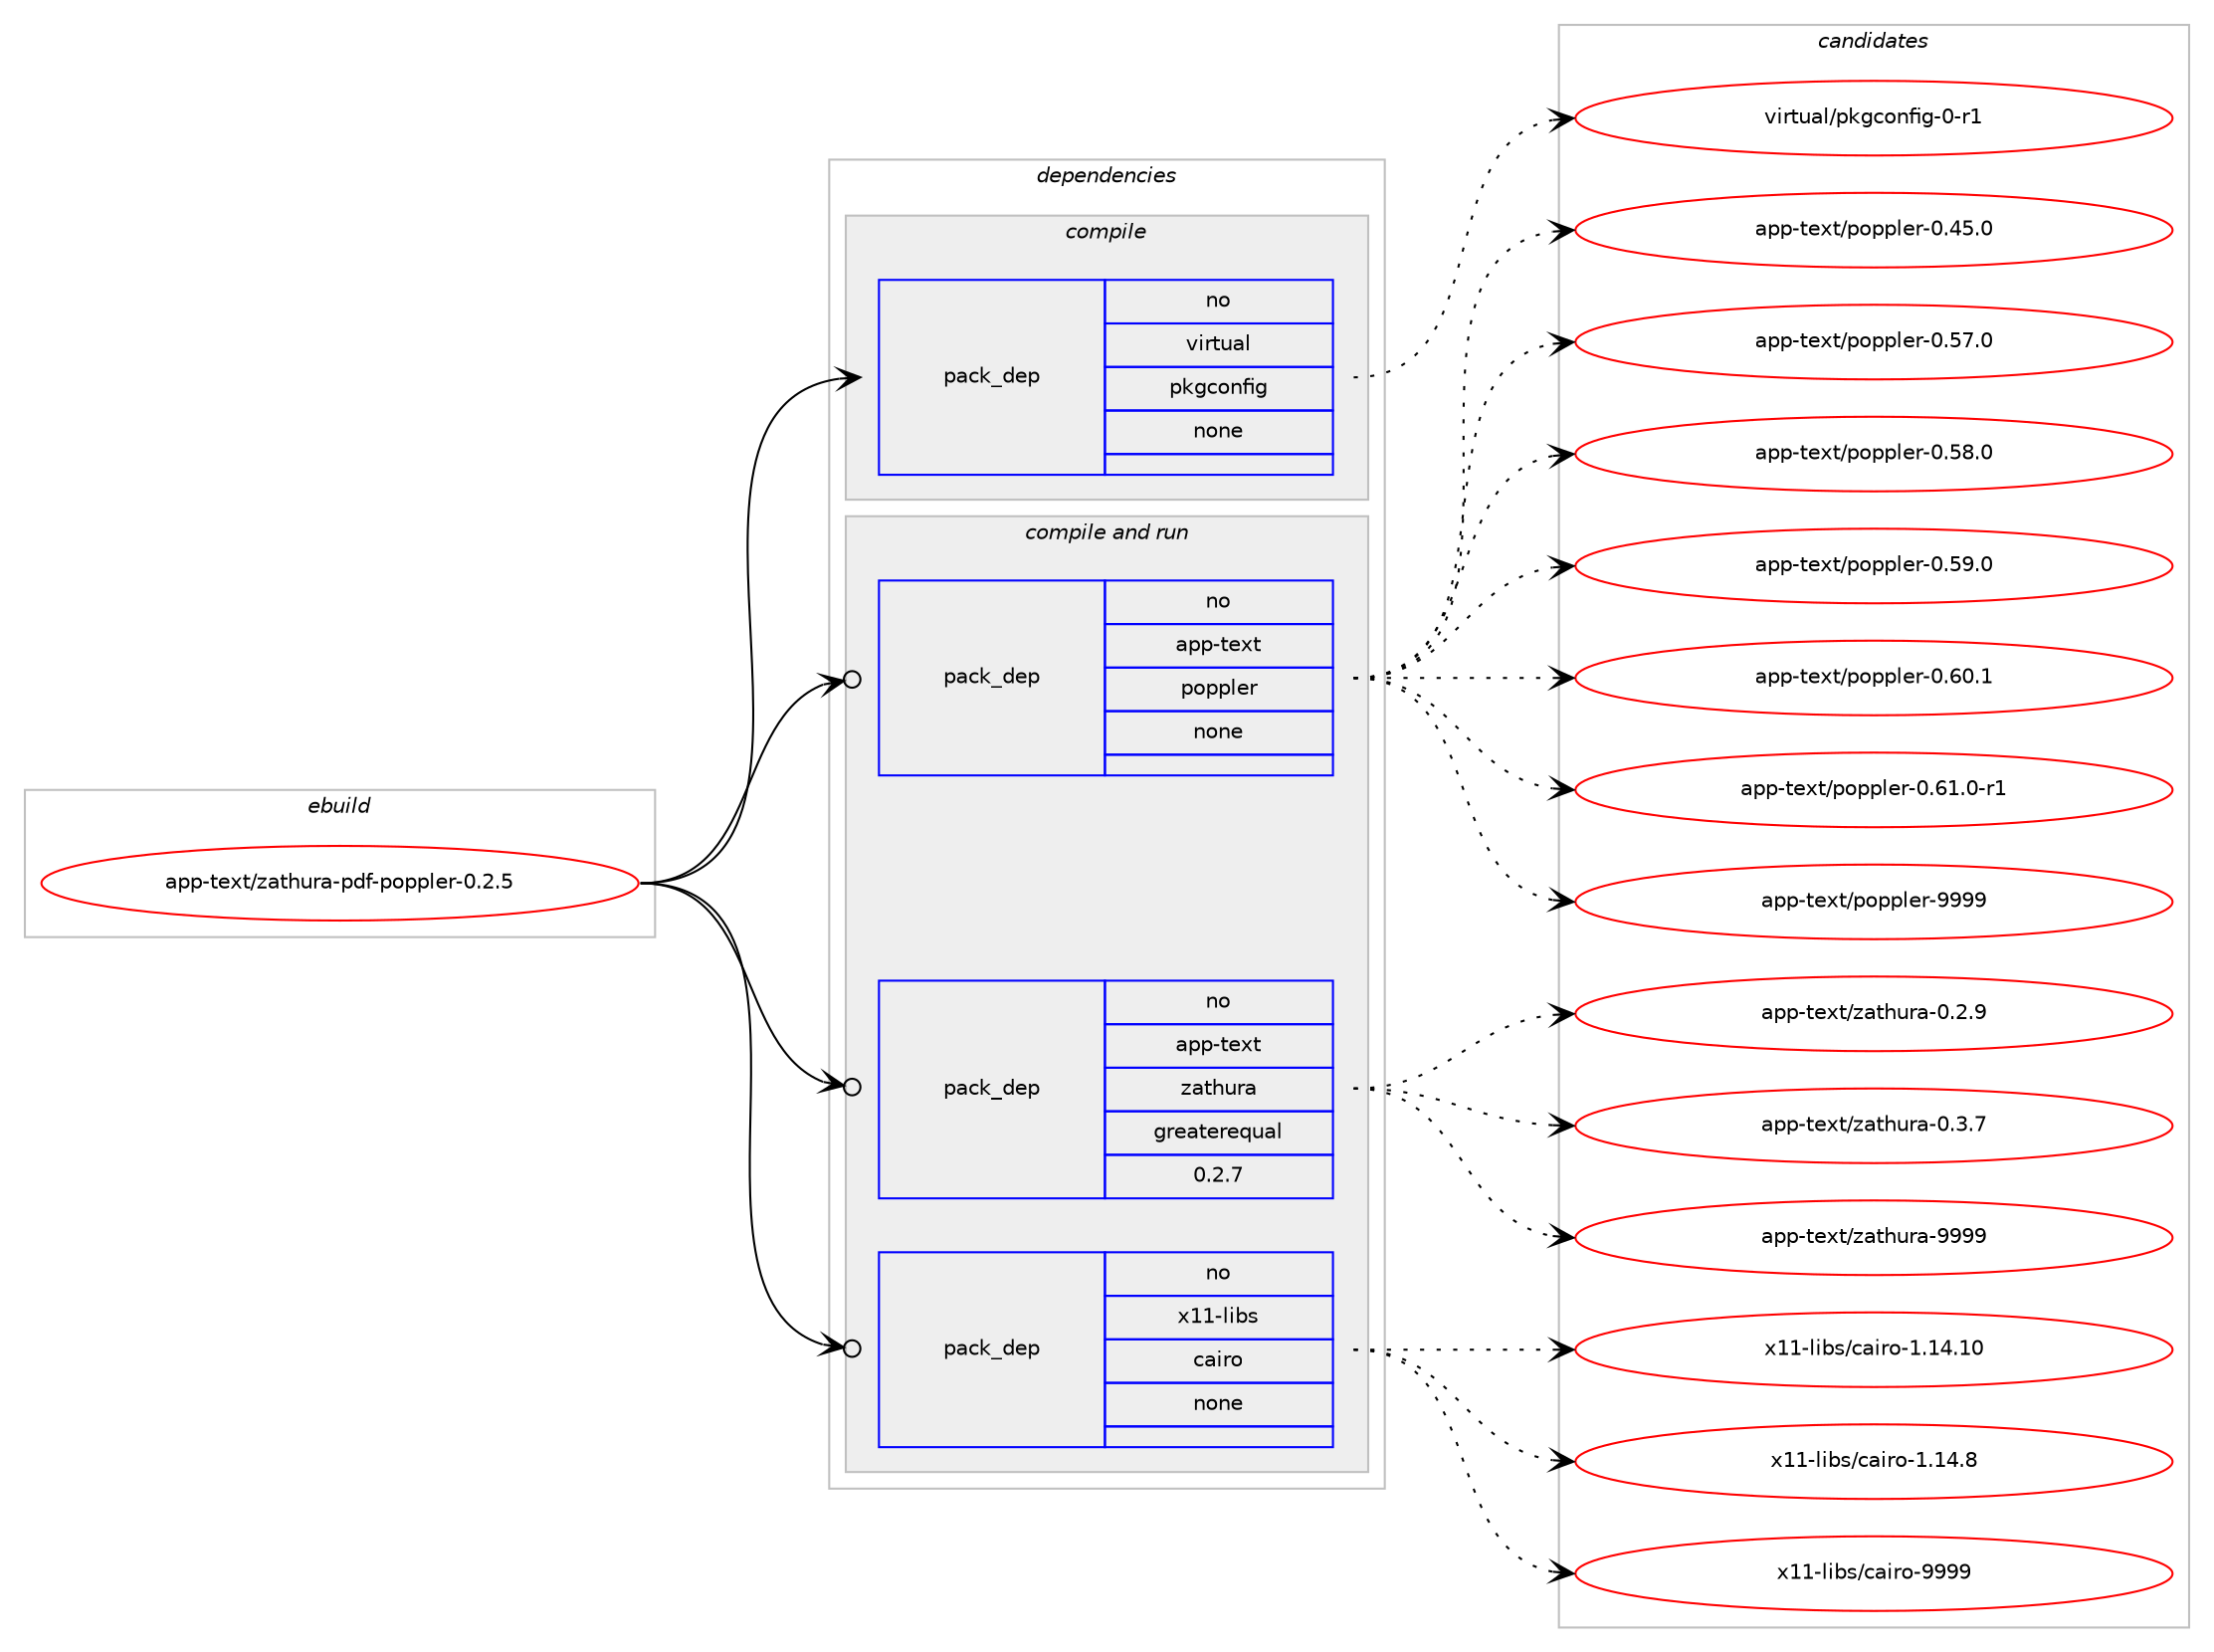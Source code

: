 digraph prolog {

# *************
# Graph options
# *************

newrank=true;
concentrate=true;
compound=true;
graph [rankdir=LR,fontname=Helvetica,fontsize=10,ranksep=1.5];#, ranksep=2.5, nodesep=0.2];
edge  [arrowhead=vee];
node  [fontname=Helvetica,fontsize=10];

# **********
# The ebuild
# **********

subgraph cluster_leftcol {
color=gray;
rank=same;
label=<<i>ebuild</i>>;
id [label="app-text/zathura-pdf-poppler-0.2.5", color=red, width=4, href="../app-text/zathura-pdf-poppler-0.2.5.svg"];
}

# ****************
# The dependencies
# ****************

subgraph cluster_midcol {
color=gray;
label=<<i>dependencies</i>>;
subgraph cluster_compile {
fillcolor="#eeeeee";
style=filled;
label=<<i>compile</i>>;
subgraph pack45755 {
dependency62583 [label=<<TABLE BORDER="0" CELLBORDER="1" CELLSPACING="0" CELLPADDING="4" WIDTH="220"><TR><TD ROWSPAN="6" CELLPADDING="30">pack_dep</TD></TR><TR><TD WIDTH="110">no</TD></TR><TR><TD>virtual</TD></TR><TR><TD>pkgconfig</TD></TR><TR><TD>none</TD></TR><TR><TD></TD></TR></TABLE>>, shape=none, color=blue];
}
id:e -> dependency62583:w [weight=20,style="solid",arrowhead="vee"];
}
subgraph cluster_compileandrun {
fillcolor="#eeeeee";
style=filled;
label=<<i>compile and run</i>>;
subgraph pack45756 {
dependency62584 [label=<<TABLE BORDER="0" CELLBORDER="1" CELLSPACING="0" CELLPADDING="4" WIDTH="220"><TR><TD ROWSPAN="6" CELLPADDING="30">pack_dep</TD></TR><TR><TD WIDTH="110">no</TD></TR><TR><TD>app-text</TD></TR><TR><TD>poppler</TD></TR><TR><TD>none</TD></TR><TR><TD></TD></TR></TABLE>>, shape=none, color=blue];
}
id:e -> dependency62584:w [weight=20,style="solid",arrowhead="odotvee"];
subgraph pack45757 {
dependency62585 [label=<<TABLE BORDER="0" CELLBORDER="1" CELLSPACING="0" CELLPADDING="4" WIDTH="220"><TR><TD ROWSPAN="6" CELLPADDING="30">pack_dep</TD></TR><TR><TD WIDTH="110">no</TD></TR><TR><TD>app-text</TD></TR><TR><TD>zathura</TD></TR><TR><TD>greaterequal</TD></TR><TR><TD>0.2.7</TD></TR></TABLE>>, shape=none, color=blue];
}
id:e -> dependency62585:w [weight=20,style="solid",arrowhead="odotvee"];
subgraph pack45758 {
dependency62586 [label=<<TABLE BORDER="0" CELLBORDER="1" CELLSPACING="0" CELLPADDING="4" WIDTH="220"><TR><TD ROWSPAN="6" CELLPADDING="30">pack_dep</TD></TR><TR><TD WIDTH="110">no</TD></TR><TR><TD>x11-libs</TD></TR><TR><TD>cairo</TD></TR><TR><TD>none</TD></TR><TR><TD></TD></TR></TABLE>>, shape=none, color=blue];
}
id:e -> dependency62586:w [weight=20,style="solid",arrowhead="odotvee"];
}
subgraph cluster_run {
fillcolor="#eeeeee";
style=filled;
label=<<i>run</i>>;
}
}

# **************
# The candidates
# **************

subgraph cluster_choices {
rank=same;
color=gray;
label=<<i>candidates</i>>;

subgraph choice45755 {
color=black;
nodesep=1;
choice11810511411611797108471121071039911111010210510345484511449 [label="virtual/pkgconfig-0-r1", color=red, width=4,href="../virtual/pkgconfig-0-r1.svg"];
dependency62583:e -> choice11810511411611797108471121071039911111010210510345484511449:w [style=dotted,weight="100"];
}
subgraph choice45756 {
color=black;
nodesep=1;
choice97112112451161011201164711211111211210810111445484652534648 [label="app-text/poppler-0.45.0", color=red, width=4,href="../app-text/poppler-0.45.0.svg"];
choice97112112451161011201164711211111211210810111445484653554648 [label="app-text/poppler-0.57.0", color=red, width=4,href="../app-text/poppler-0.57.0.svg"];
choice97112112451161011201164711211111211210810111445484653564648 [label="app-text/poppler-0.58.0", color=red, width=4,href="../app-text/poppler-0.58.0.svg"];
choice97112112451161011201164711211111211210810111445484653574648 [label="app-text/poppler-0.59.0", color=red, width=4,href="../app-text/poppler-0.59.0.svg"];
choice97112112451161011201164711211111211210810111445484654484649 [label="app-text/poppler-0.60.1", color=red, width=4,href="../app-text/poppler-0.60.1.svg"];
choice971121124511610112011647112111112112108101114454846544946484511449 [label="app-text/poppler-0.61.0-r1", color=red, width=4,href="../app-text/poppler-0.61.0-r1.svg"];
choice9711211245116101120116471121111121121081011144557575757 [label="app-text/poppler-9999", color=red, width=4,href="../app-text/poppler-9999.svg"];
dependency62584:e -> choice97112112451161011201164711211111211210810111445484652534648:w [style=dotted,weight="100"];
dependency62584:e -> choice97112112451161011201164711211111211210810111445484653554648:w [style=dotted,weight="100"];
dependency62584:e -> choice97112112451161011201164711211111211210810111445484653564648:w [style=dotted,weight="100"];
dependency62584:e -> choice97112112451161011201164711211111211210810111445484653574648:w [style=dotted,weight="100"];
dependency62584:e -> choice97112112451161011201164711211111211210810111445484654484649:w [style=dotted,weight="100"];
dependency62584:e -> choice971121124511610112011647112111112112108101114454846544946484511449:w [style=dotted,weight="100"];
dependency62584:e -> choice9711211245116101120116471121111121121081011144557575757:w [style=dotted,weight="100"];
}
subgraph choice45757 {
color=black;
nodesep=1;
choice9711211245116101120116471229711610411711497454846504657 [label="app-text/zathura-0.2.9", color=red, width=4,href="../app-text/zathura-0.2.9.svg"];
choice9711211245116101120116471229711610411711497454846514655 [label="app-text/zathura-0.3.7", color=red, width=4,href="../app-text/zathura-0.3.7.svg"];
choice97112112451161011201164712297116104117114974557575757 [label="app-text/zathura-9999", color=red, width=4,href="../app-text/zathura-9999.svg"];
dependency62585:e -> choice9711211245116101120116471229711610411711497454846504657:w [style=dotted,weight="100"];
dependency62585:e -> choice9711211245116101120116471229711610411711497454846514655:w [style=dotted,weight="100"];
dependency62585:e -> choice97112112451161011201164712297116104117114974557575757:w [style=dotted,weight="100"];
}
subgraph choice45758 {
color=black;
nodesep=1;
choice120494945108105981154799971051141114549464952464948 [label="x11-libs/cairo-1.14.10", color=red, width=4,href="../x11-libs/cairo-1.14.10.svg"];
choice1204949451081059811547999710511411145494649524656 [label="x11-libs/cairo-1.14.8", color=red, width=4,href="../x11-libs/cairo-1.14.8.svg"];
choice120494945108105981154799971051141114557575757 [label="x11-libs/cairo-9999", color=red, width=4,href="../x11-libs/cairo-9999.svg"];
dependency62586:e -> choice120494945108105981154799971051141114549464952464948:w [style=dotted,weight="100"];
dependency62586:e -> choice1204949451081059811547999710511411145494649524656:w [style=dotted,weight="100"];
dependency62586:e -> choice120494945108105981154799971051141114557575757:w [style=dotted,weight="100"];
}
}

}

